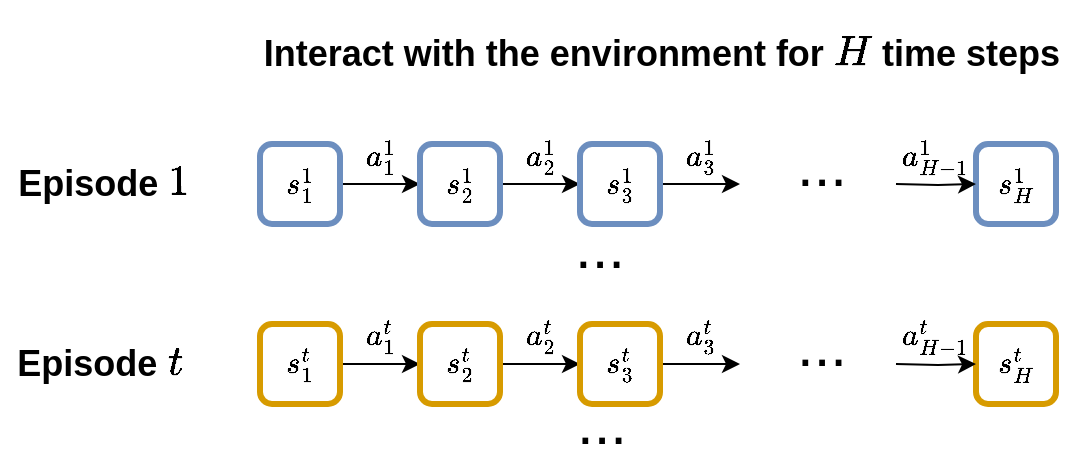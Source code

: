 <mxfile version="16.6.4" type="device"><diagram id="gCKMc44uPSSF-LR7c6YG" name="Page-1"><mxGraphModel dx="578" dy="392" grid="1" gridSize="10" guides="1" tooltips="1" connect="1" arrows="1" fold="1" page="1" pageScale="1" pageWidth="827" pageHeight="1169" math="1" shadow="0"><root><mxCell id="0"/><mxCell id="1" parent="0"/><mxCell id="I0npHUQq-tLPA0GPzfnJ-7" style="edgeStyle=orthogonalEdgeStyle;rounded=0;orthogonalLoop=1;jettySize=auto;html=1;exitX=1;exitY=0.5;exitDx=0;exitDy=0;entryX=0;entryY=0.5;entryDx=0;entryDy=0;fontSize=30;" parent="1" source="I0npHUQq-tLPA0GPzfnJ-1" target="I0npHUQq-tLPA0GPzfnJ-2" edge="1"><mxGeometry relative="1" as="geometry"/></mxCell><mxCell id="I0npHUQq-tLPA0GPzfnJ-1" value="\(s_1^1\)" style="rounded=1;whiteSpace=wrap;html=1;fontStyle=1;fontSize=13;fillColor=none;strokeColor=#6c8ebf;strokeWidth=3;" parent="1" vertex="1"><mxGeometry x="160" y="120" width="40" height="40" as="geometry"/></mxCell><mxCell id="I0npHUQq-tLPA0GPzfnJ-8" style="edgeStyle=orthogonalEdgeStyle;rounded=0;orthogonalLoop=1;jettySize=auto;html=1;exitX=1;exitY=0.5;exitDx=0;exitDy=0;entryX=0;entryY=0.5;entryDx=0;entryDy=0;fontSize=30;" parent="1" source="I0npHUQq-tLPA0GPzfnJ-2" target="I0npHUQq-tLPA0GPzfnJ-4" edge="1"><mxGeometry relative="1" as="geometry"/></mxCell><mxCell id="I0npHUQq-tLPA0GPzfnJ-2" value="\(s_2&lt;br style=&quot;font-size: 13px;&quot;&gt;^1\)" style="rounded=1;whiteSpace=wrap;html=1;fontStyle=1;fontSize=13;fillColor=none;strokeColor=#6c8ebf;strokeWidth=3;" parent="1" vertex="1"><mxGeometry x="240" y="120" width="40" height="40" as="geometry"/></mxCell><mxCell id="I0npHUQq-tLPA0GPzfnJ-11" style="edgeStyle=orthogonalEdgeStyle;rounded=0;orthogonalLoop=1;jettySize=auto;html=1;exitX=1;exitY=0.5;exitDx=0;exitDy=0;fontSize=30;" parent="1" source="I0npHUQq-tLPA0GPzfnJ-4" edge="1"><mxGeometry relative="1" as="geometry"><mxPoint x="400" y="140" as="targetPoint"/></mxGeometry></mxCell><mxCell id="I0npHUQq-tLPA0GPzfnJ-4" value="\(s_3&lt;br style=&quot;font-size: 13px&quot;&gt;^1\)" style="rounded=1;whiteSpace=wrap;html=1;fontStyle=1;fontSize=13;fillColor=none;strokeColor=#6c8ebf;strokeWidth=3;" parent="1" vertex="1"><mxGeometry x="320" y="120" width="40" height="40" as="geometry"/></mxCell><mxCell id="I0npHUQq-tLPA0GPzfnJ-5" value="\(s_H&lt;br style=&quot;font-size: 13px&quot;&gt;^1\)" style="rounded=1;whiteSpace=wrap;html=1;fontStyle=1;fontSize=13;fillColor=none;strokeColor=#6c8ebf;strokeWidth=3;" parent="1" vertex="1"><mxGeometry x="518" y="120" width="40" height="40" as="geometry"/></mxCell><mxCell id="I0npHUQq-tLPA0GPzfnJ-14" style="edgeStyle=orthogonalEdgeStyle;rounded=0;orthogonalLoop=1;jettySize=auto;html=1;exitX=1;exitY=0.75;exitDx=0;exitDy=0;entryX=0;entryY=0.5;entryDx=0;entryDy=0;fontSize=30;" parent="1" target="I0npHUQq-tLPA0GPzfnJ-5" edge="1"><mxGeometry relative="1" as="geometry"><mxPoint x="478" y="140" as="sourcePoint"/></mxGeometry></mxCell><mxCell id="I0npHUQq-tLPA0GPzfnJ-6" value="&lt;font style=&quot;font-size: 30px&quot;&gt;...&lt;/font&gt;" style="text;html=1;strokeColor=none;fillColor=none;align=center;verticalAlign=middle;whiteSpace=wrap;rounded=0;fontSize=13;" parent="1" vertex="1"><mxGeometry x="421" y="110" width="40" height="40" as="geometry"/></mxCell><mxCell id="I0npHUQq-tLPA0GPzfnJ-25" value="&lt;font style=&quot;font-size: 13px&quot;&gt;\(a_1^1&lt;br&gt;\)&lt;/font&gt;" style="text;html=1;strokeColor=none;fillColor=none;align=center;verticalAlign=middle;whiteSpace=wrap;rounded=0;fontSize=30;" parent="1" vertex="1"><mxGeometry x="210" y="110" width="20" height="20" as="geometry"/></mxCell><mxCell id="I0npHUQq-tLPA0GPzfnJ-26" value="&lt;font style=&quot;font-size: 13px&quot;&gt;\(a_2^1&lt;br&gt;\)&lt;/font&gt;" style="text;html=1;strokeColor=none;fillColor=none;align=center;verticalAlign=middle;whiteSpace=wrap;rounded=0;fontSize=30;" parent="1" vertex="1"><mxGeometry x="290" y="110" width="20" height="20" as="geometry"/></mxCell><mxCell id="I0npHUQq-tLPA0GPzfnJ-33" value="&lt;font style=&quot;font-size: 13px&quot;&gt;\(a_3^1&lt;br&gt;\)&lt;/font&gt;" style="text;html=1;strokeColor=none;fillColor=none;align=center;verticalAlign=middle;whiteSpace=wrap;rounded=0;fontSize=30;" parent="1" vertex="1"><mxGeometry x="370" y="110" width="20" height="20" as="geometry"/></mxCell><mxCell id="I0npHUQq-tLPA0GPzfnJ-36" value="&lt;font style=&quot;font-size: 13px&quot;&gt;\(a_{H-1}^1&lt;br&gt;\)&lt;/font&gt;" style="text;html=1;strokeColor=none;fillColor=none;align=center;verticalAlign=middle;whiteSpace=wrap;rounded=0;fontSize=30;" parent="1" vertex="1"><mxGeometry x="488" y="110" width="20" height="20" as="geometry"/></mxCell><mxCell id="I0npHUQq-tLPA0GPzfnJ-39" style="edgeStyle=orthogonalEdgeStyle;rounded=0;orthogonalLoop=1;jettySize=auto;html=1;exitX=1;exitY=0.5;exitDx=0;exitDy=0;entryX=0;entryY=0.5;entryDx=0;entryDy=0;fontSize=30;" parent="1" source="I0npHUQq-tLPA0GPzfnJ-40" target="I0npHUQq-tLPA0GPzfnJ-42" edge="1"><mxGeometry relative="1" as="geometry"/></mxCell><mxCell id="I0npHUQq-tLPA0GPzfnJ-40" value="\(s_1^t\)" style="rounded=1;whiteSpace=wrap;html=1;fontStyle=1;fontSize=13;fillColor=none;strokeColor=#d79b00;strokeWidth=3;" parent="1" vertex="1"><mxGeometry x="160" y="210" width="40" height="40" as="geometry"/></mxCell><mxCell id="I0npHUQq-tLPA0GPzfnJ-41" style="edgeStyle=orthogonalEdgeStyle;rounded=0;orthogonalLoop=1;jettySize=auto;html=1;exitX=1;exitY=0.5;exitDx=0;exitDy=0;entryX=0;entryY=0.5;entryDx=0;entryDy=0;fontSize=30;" parent="1" source="I0npHUQq-tLPA0GPzfnJ-42" target="I0npHUQq-tLPA0GPzfnJ-44" edge="1"><mxGeometry relative="1" as="geometry"/></mxCell><mxCell id="I0npHUQq-tLPA0GPzfnJ-42" value="\(s_2&lt;br style=&quot;font-size: 13px&quot;&gt;^t\)" style="rounded=1;whiteSpace=wrap;html=1;fontStyle=1;fontSize=13;fillColor=none;strokeColor=#d79b00;strokeWidth=3;" parent="1" vertex="1"><mxGeometry x="240" y="210" width="40" height="40" as="geometry"/></mxCell><mxCell id="I0npHUQq-tLPA0GPzfnJ-43" style="edgeStyle=orthogonalEdgeStyle;rounded=0;orthogonalLoop=1;jettySize=auto;html=1;exitX=1;exitY=0.5;exitDx=0;exitDy=0;fontSize=30;" parent="1" source="I0npHUQq-tLPA0GPzfnJ-44" edge="1"><mxGeometry relative="1" as="geometry"><mxPoint x="400" y="230" as="targetPoint"/></mxGeometry></mxCell><mxCell id="I0npHUQq-tLPA0GPzfnJ-44" value="\(s_3&lt;br style=&quot;font-size: 13px&quot;&gt;^t\)" style="rounded=1;whiteSpace=wrap;html=1;fontStyle=1;fontSize=13;fillColor=none;strokeColor=#d79b00;strokeWidth=3;" parent="1" vertex="1"><mxGeometry x="320" y="210" width="40" height="40" as="geometry"/></mxCell><mxCell id="I0npHUQq-tLPA0GPzfnJ-45" value="\(s_H&lt;br style=&quot;font-size: 13px&quot;&gt;^t\)" style="rounded=1;whiteSpace=wrap;html=1;fontStyle=1;fontSize=13;fillColor=none;strokeColor=#d79b00;strokeWidth=3;" parent="1" vertex="1"><mxGeometry x="518" y="210" width="40" height="40" as="geometry"/></mxCell><mxCell id="I0npHUQq-tLPA0GPzfnJ-46" style="edgeStyle=orthogonalEdgeStyle;rounded=0;orthogonalLoop=1;jettySize=auto;html=1;exitX=1;exitY=0.75;exitDx=0;exitDy=0;entryX=0;entryY=0.5;entryDx=0;entryDy=0;fontSize=30;" parent="1" target="I0npHUQq-tLPA0GPzfnJ-45" edge="1"><mxGeometry relative="1" as="geometry"><mxPoint x="478" y="230" as="sourcePoint"/></mxGeometry></mxCell><mxCell id="I0npHUQq-tLPA0GPzfnJ-47" value="&lt;font style=&quot;font-size: 30px&quot;&gt;...&lt;/font&gt;" style="text;html=1;strokeColor=none;fillColor=none;align=center;verticalAlign=middle;whiteSpace=wrap;rounded=0;fontSize=13;" parent="1" vertex="1"><mxGeometry x="421" y="200" width="40" height="40" as="geometry"/></mxCell><mxCell id="I0npHUQq-tLPA0GPzfnJ-48" value="&lt;font style=&quot;font-size: 13px&quot;&gt;\(a_1^t&lt;br&gt;\)&lt;/font&gt;" style="text;html=1;strokeColor=none;fillColor=none;align=center;verticalAlign=middle;whiteSpace=wrap;rounded=0;fontSize=30;" parent="1" vertex="1"><mxGeometry x="210" y="200" width="20" height="20" as="geometry"/></mxCell><mxCell id="I0npHUQq-tLPA0GPzfnJ-49" value="&lt;font style=&quot;font-size: 13px&quot;&gt;\(a_2^t&lt;br&gt;\)&lt;/font&gt;" style="text;html=1;strokeColor=none;fillColor=none;align=center;verticalAlign=middle;whiteSpace=wrap;rounded=0;fontSize=30;" parent="1" vertex="1"><mxGeometry x="290" y="200" width="20" height="20" as="geometry"/></mxCell><mxCell id="I0npHUQq-tLPA0GPzfnJ-50" value="&lt;font style=&quot;font-size: 13px&quot;&gt;\(a_3^t&lt;br&gt;\)&lt;/font&gt;" style="text;html=1;strokeColor=none;fillColor=none;align=center;verticalAlign=middle;whiteSpace=wrap;rounded=0;fontSize=30;" parent="1" vertex="1"><mxGeometry x="370" y="200" width="20" height="20" as="geometry"/></mxCell><mxCell id="I0npHUQq-tLPA0GPzfnJ-51" value="&lt;font style=&quot;font-size: 13px&quot;&gt;\(a_{H-1}^t&lt;br&gt;\)&lt;/font&gt;" style="text;html=1;strokeColor=none;fillColor=none;align=center;verticalAlign=middle;whiteSpace=wrap;rounded=0;fontSize=30;" parent="1" vertex="1"><mxGeometry x="488" y="200" width="20" height="20" as="geometry"/></mxCell><mxCell id="I0npHUQq-tLPA0GPzfnJ-52" value="&lt;font style=&quot;font-size: 30px&quot;&gt;...&lt;/font&gt;" style="text;html=1;strokeColor=none;fillColor=none;align=center;verticalAlign=middle;whiteSpace=wrap;rounded=0;fontSize=13;" parent="1" vertex="1"><mxGeometry x="310" y="161" width="40" height="19" as="geometry"/></mxCell><mxCell id="I0npHUQq-tLPA0GPzfnJ-54" value="&lt;b&gt;&lt;font style=&quot;font-size: 18px&quot;&gt;Episode \(1\)&lt;/font&gt;&lt;/b&gt;" style="text;html=1;strokeColor=none;fillColor=none;align=center;verticalAlign=middle;whiteSpace=wrap;rounded=0;fontSize=13;" parent="1" vertex="1"><mxGeometry x="32" y="125" width="100" height="30" as="geometry"/></mxCell><mxCell id="I0npHUQq-tLPA0GPzfnJ-55" value="&lt;b&gt;&lt;font style=&quot;font-size: 18px&quot;&gt;Episode \(t\)&lt;/font&gt;&lt;/b&gt;" style="text;html=1;strokeColor=none;fillColor=none;align=center;verticalAlign=middle;whiteSpace=wrap;rounded=0;fontSize=13;" parent="1" vertex="1"><mxGeometry x="30" y="215" width="100" height="30" as="geometry"/></mxCell><mxCell id="I0npHUQq-tLPA0GPzfnJ-56" value="&lt;b&gt;&lt;font style=&quot;font-size: 18px&quot;&gt;Interact with the environment for \(H\) time steps&lt;/font&gt;&lt;/b&gt;" style="text;html=1;strokeColor=none;fillColor=none;align=center;verticalAlign=middle;whiteSpace=wrap;rounded=0;fontSize=13;" parent="1" vertex="1"><mxGeometry x="156" y="60" width="410" height="30" as="geometry"/></mxCell><mxCell id="O9lpVeAleB0eHkMbvTKV-1" value="&lt;font style=&quot;font-size: 30px&quot;&gt;...&lt;/font&gt;" style="text;html=1;strokeColor=none;fillColor=none;align=center;verticalAlign=middle;whiteSpace=wrap;rounded=0;fontSize=13;" vertex="1" parent="1"><mxGeometry x="311" y="249" width="40" height="19" as="geometry"/></mxCell></root></mxGraphModel></diagram></mxfile>